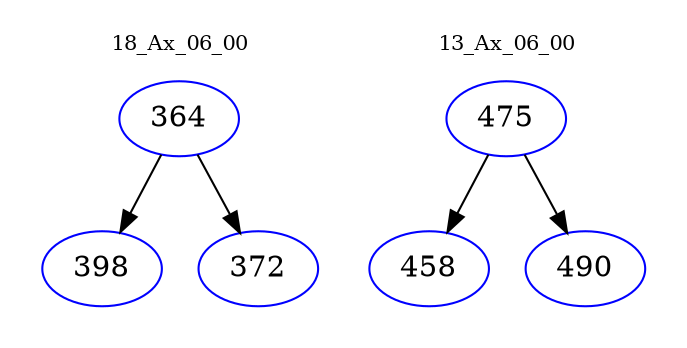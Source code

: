 digraph{
subgraph cluster_0 {
color = white
label = "18_Ax_06_00";
fontsize=10;
T0_364 [label="364", color="blue"]
T0_364 -> T0_398 [color="black"]
T0_398 [label="398", color="blue"]
T0_364 -> T0_372 [color="black"]
T0_372 [label="372", color="blue"]
}
subgraph cluster_1 {
color = white
label = "13_Ax_06_00";
fontsize=10;
T1_475 [label="475", color="blue"]
T1_475 -> T1_458 [color="black"]
T1_458 [label="458", color="blue"]
T1_475 -> T1_490 [color="black"]
T1_490 [label="490", color="blue"]
}
}
